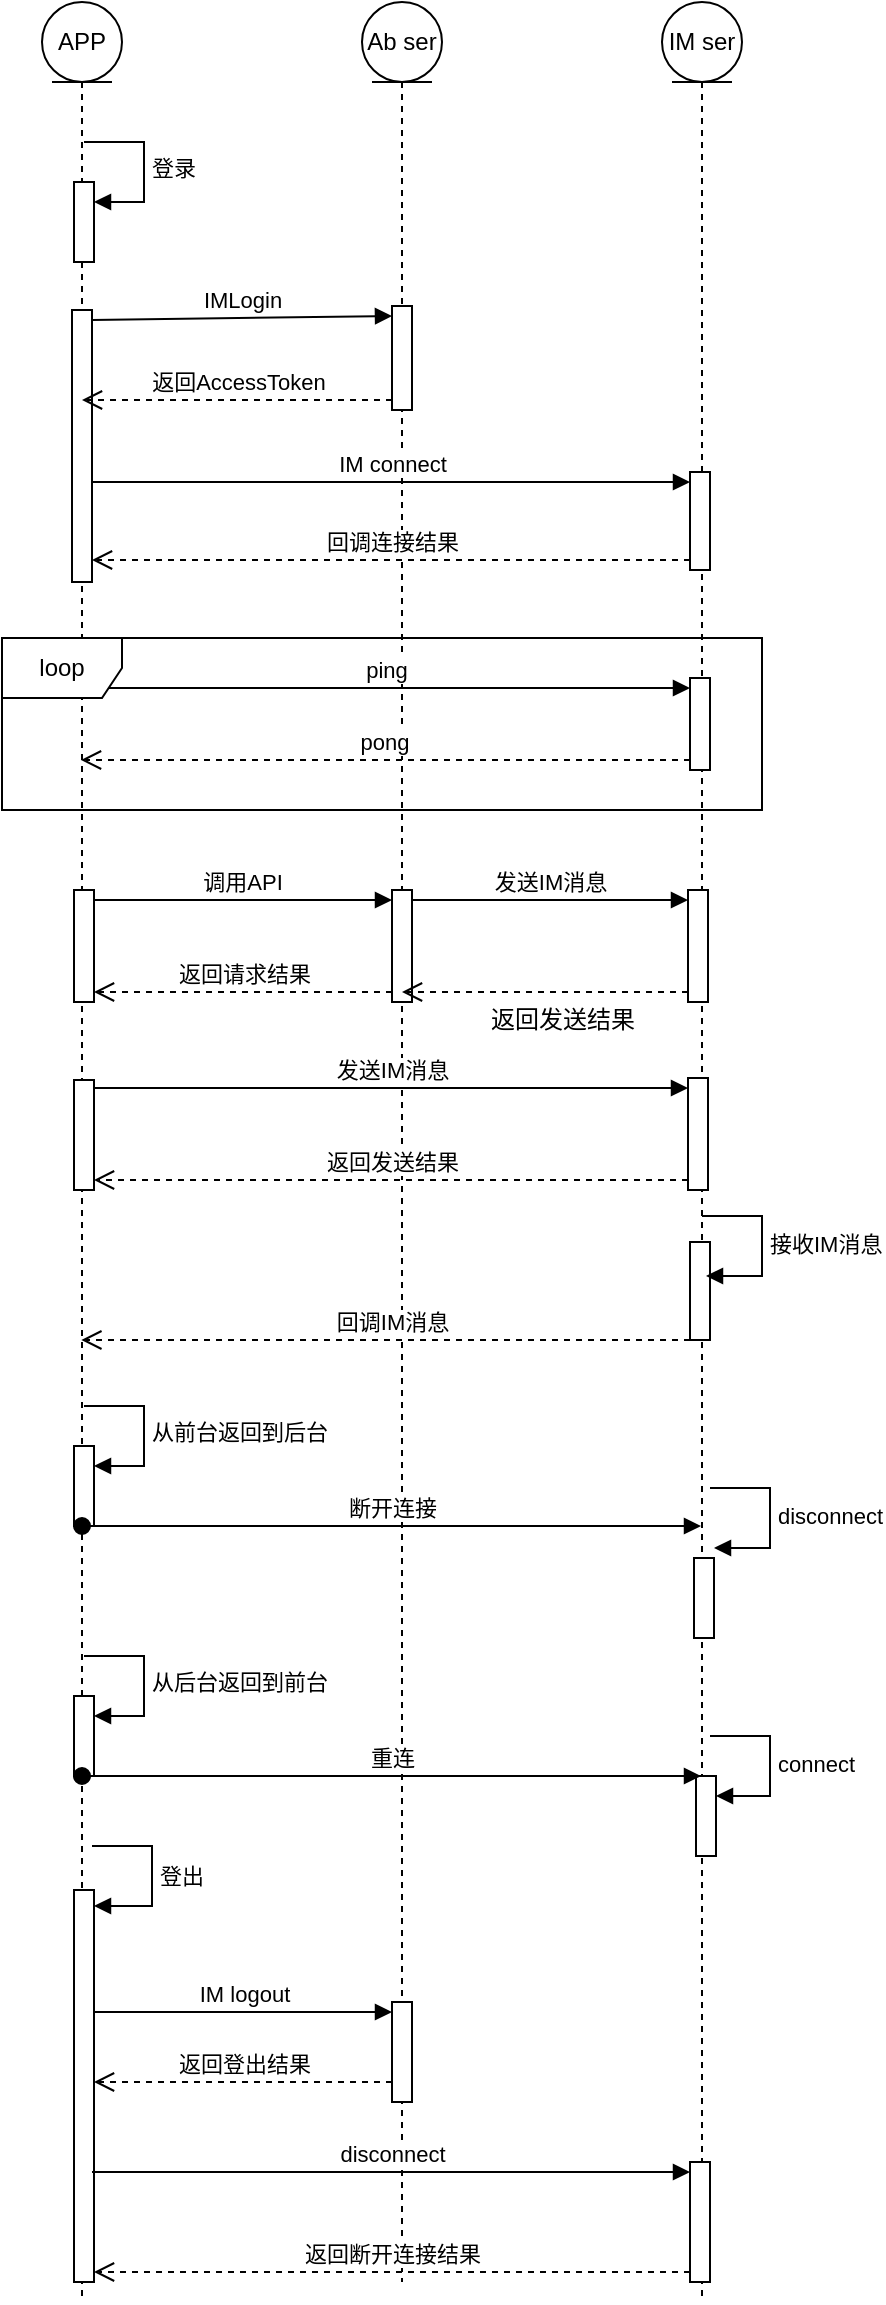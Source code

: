 <mxfile version="24.2.5" type="github">
  <diagram name="第 1 页" id="8bgii7znOBYCg8nw8WPh">
    <mxGraphModel dx="954" dy="664" grid="1" gridSize="10" guides="1" tooltips="1" connect="1" arrows="1" fold="1" page="1" pageScale="1" pageWidth="1169" pageHeight="1654" math="0" shadow="0">
      <root>
        <mxCell id="0" />
        <mxCell id="1" parent="0" />
        <mxCell id="nNclRDfmkJ6vKXNC9eAn-1" value="APP" style="shape=umlLifeline;perimeter=lifelinePerimeter;whiteSpace=wrap;html=1;container=1;dropTarget=0;collapsible=0;recursiveResize=0;outlineConnect=0;portConstraint=eastwest;newEdgeStyle={&quot;curved&quot;:0,&quot;rounded&quot;:0};participant=umlEntity;" parent="1" vertex="1">
          <mxGeometry x="160" y="50" width="40" height="1150" as="geometry" />
        </mxCell>
        <mxCell id="nNclRDfmkJ6vKXNC9eAn-5" value="" style="html=1;points=[[0,0,0,0,5],[0,1,0,0,-5],[1,0,0,0,5],[1,1,0,0,-5]];perimeter=orthogonalPerimeter;outlineConnect=0;targetShapes=umlLifeline;portConstraint=eastwest;newEdgeStyle={&quot;curved&quot;:0,&quot;rounded&quot;:0};" parent="nNclRDfmkJ6vKXNC9eAn-1" vertex="1">
          <mxGeometry x="16" y="90" width="10" height="40" as="geometry" />
        </mxCell>
        <mxCell id="nNclRDfmkJ6vKXNC9eAn-6" value="登录" style="html=1;align=left;spacingLeft=2;endArrow=block;rounded=0;edgeStyle=orthogonalEdgeStyle;curved=0;rounded=0;" parent="nNclRDfmkJ6vKXNC9eAn-1" target="nNclRDfmkJ6vKXNC9eAn-5" edge="1">
          <mxGeometry relative="1" as="geometry">
            <mxPoint x="21" y="70" as="sourcePoint" />
            <Array as="points">
              <mxPoint x="51" y="70" />
              <mxPoint x="51" y="100" />
            </Array>
          </mxGeometry>
        </mxCell>
        <mxCell id="nNclRDfmkJ6vKXNC9eAn-23" value="" style="html=1;points=[[0,0,0,0,5],[0,1,0,0,-5],[1,0,0,0,5],[1,1,0,0,-5]];perimeter=orthogonalPerimeter;outlineConnect=0;targetShapes=umlLifeline;portConstraint=eastwest;newEdgeStyle={&quot;curved&quot;:0,&quot;rounded&quot;:0};" parent="nNclRDfmkJ6vKXNC9eAn-1" vertex="1">
          <mxGeometry x="16" y="722" width="10" height="40" as="geometry" />
        </mxCell>
        <mxCell id="nNclRDfmkJ6vKXNC9eAn-24" value="从前台返回到后台" style="html=1;align=left;spacingLeft=2;endArrow=block;rounded=0;edgeStyle=orthogonalEdgeStyle;curved=0;rounded=0;" parent="nNclRDfmkJ6vKXNC9eAn-1" target="nNclRDfmkJ6vKXNC9eAn-23" edge="1">
          <mxGeometry relative="1" as="geometry">
            <mxPoint x="21" y="702" as="sourcePoint" />
            <Array as="points">
              <mxPoint x="51" y="732" />
            </Array>
          </mxGeometry>
        </mxCell>
        <mxCell id="nNclRDfmkJ6vKXNC9eAn-32" value="" style="html=1;points=[[0,0,0,0,5],[0,1,0,0,-5],[1,0,0,0,5],[1,1,0,0,-5]];perimeter=orthogonalPerimeter;outlineConnect=0;targetShapes=umlLifeline;portConstraint=eastwest;newEdgeStyle={&quot;curved&quot;:0,&quot;rounded&quot;:0};" parent="nNclRDfmkJ6vKXNC9eAn-1" vertex="1">
          <mxGeometry x="16" y="847" width="10" height="40" as="geometry" />
        </mxCell>
        <mxCell id="nNclRDfmkJ6vKXNC9eAn-33" value="从后台返回到前台" style="html=1;align=left;spacingLeft=2;endArrow=block;rounded=0;edgeStyle=orthogonalEdgeStyle;curved=0;rounded=0;" parent="nNclRDfmkJ6vKXNC9eAn-1" target="nNclRDfmkJ6vKXNC9eAn-32" edge="1">
          <mxGeometry relative="1" as="geometry">
            <mxPoint x="21" y="827" as="sourcePoint" />
            <Array as="points">
              <mxPoint x="51" y="857" />
            </Array>
          </mxGeometry>
        </mxCell>
        <mxCell id="nNclRDfmkJ6vKXNC9eAn-38" value="" style="html=1;points=[[0,0,0,0,5],[0,1,0,0,-5],[1,0,0,0,5],[1,1,0,0,-5]];perimeter=orthogonalPerimeter;outlineConnect=0;targetShapes=umlLifeline;portConstraint=eastwest;newEdgeStyle={&quot;curved&quot;:0,&quot;rounded&quot;:0};" parent="nNclRDfmkJ6vKXNC9eAn-1" vertex="1">
          <mxGeometry x="15" y="154" width="10" height="136" as="geometry" />
        </mxCell>
        <mxCell id="nNclRDfmkJ6vKXNC9eAn-47" value="" style="html=1;points=[[0,0,0,0,5],[0,1,0,0,-5],[1,0,0,0,5],[1,1,0,0,-5]];perimeter=orthogonalPerimeter;outlineConnect=0;targetShapes=umlLifeline;portConstraint=eastwest;newEdgeStyle={&quot;curved&quot;:0,&quot;rounded&quot;:0};" parent="nNclRDfmkJ6vKXNC9eAn-1" vertex="1">
          <mxGeometry x="16" y="444" width="10" height="56" as="geometry" />
        </mxCell>
        <mxCell id="Sro1t2QZs1nTXlGURhuy-2" value="" style="html=1;points=[[0,0,0,0,5],[0,1,0,0,-5],[1,0,0,0,5],[1,1,0,0,-5]];perimeter=orthogonalPerimeter;outlineConnect=0;targetShapes=umlLifeline;portConstraint=eastwest;newEdgeStyle={&quot;curved&quot;:0,&quot;rounded&quot;:0};" vertex="1" parent="nNclRDfmkJ6vKXNC9eAn-1">
          <mxGeometry x="16" y="944" width="10" height="196" as="geometry" />
        </mxCell>
        <mxCell id="Sro1t2QZs1nTXlGURhuy-3" value="登出" style="html=1;align=left;spacingLeft=2;endArrow=block;rounded=0;edgeStyle=orthogonalEdgeStyle;curved=0;rounded=0;" edge="1" parent="nNclRDfmkJ6vKXNC9eAn-1">
          <mxGeometry relative="1" as="geometry">
            <mxPoint x="25" y="922" as="sourcePoint" />
            <Array as="points">
              <mxPoint x="55" y="952" />
            </Array>
            <mxPoint x="26" y="952" as="targetPoint" />
          </mxGeometry>
        </mxCell>
        <mxCell id="nNclRDfmkJ6vKXNC9eAn-2" value="Ab ser" style="shape=umlLifeline;perimeter=lifelinePerimeter;whiteSpace=wrap;html=1;container=1;dropTarget=0;collapsible=0;recursiveResize=0;outlineConnect=0;portConstraint=eastwest;newEdgeStyle={&quot;curved&quot;:0,&quot;rounded&quot;:0};participant=umlEntity;" parent="1" vertex="1">
          <mxGeometry x="320" y="50" width="40" height="1140" as="geometry" />
        </mxCell>
        <mxCell id="nNclRDfmkJ6vKXNC9eAn-11" value="" style="html=1;points=[[0,0,0,0,5],[0,1,0,0,-5],[1,0,0,0,5],[1,1,0,0,-5]];perimeter=orthogonalPerimeter;outlineConnect=0;targetShapes=umlLifeline;portConstraint=eastwest;newEdgeStyle={&quot;curved&quot;:0,&quot;rounded&quot;:0};" parent="nNclRDfmkJ6vKXNC9eAn-2" vertex="1">
          <mxGeometry x="15" y="152" width="10" height="52" as="geometry" />
        </mxCell>
        <mxCell id="nNclRDfmkJ6vKXNC9eAn-44" value="" style="html=1;points=[[0,0,0,0,5],[0,1,0,0,-5],[1,0,0,0,5],[1,1,0,0,-5]];perimeter=orthogonalPerimeter;outlineConnect=0;targetShapes=umlLifeline;portConstraint=eastwest;newEdgeStyle={&quot;curved&quot;:0,&quot;rounded&quot;:0};" parent="nNclRDfmkJ6vKXNC9eAn-2" vertex="1">
          <mxGeometry x="15" y="444" width="10" height="56" as="geometry" />
        </mxCell>
        <mxCell id="Sro1t2QZs1nTXlGURhuy-4" value="" style="html=1;points=[[0,0,0,0,5],[0,1,0,0,-5],[1,0,0,0,5],[1,1,0,0,-5]];perimeter=orthogonalPerimeter;outlineConnect=0;targetShapes=umlLifeline;portConstraint=eastwest;newEdgeStyle={&quot;curved&quot;:0,&quot;rounded&quot;:0};" vertex="1" parent="nNclRDfmkJ6vKXNC9eAn-2">
          <mxGeometry x="15" y="1000" width="10" height="50" as="geometry" />
        </mxCell>
        <mxCell id="nNclRDfmkJ6vKXNC9eAn-4" value="IM&amp;nbsp;&lt;span style=&quot;background-color: initial;&quot;&gt;ser&lt;/span&gt;" style="shape=umlLifeline;perimeter=lifelinePerimeter;whiteSpace=wrap;html=1;container=1;dropTarget=0;collapsible=0;recursiveResize=0;outlineConnect=0;portConstraint=eastwest;newEdgeStyle={&quot;curved&quot;:0,&quot;rounded&quot;:0};participant=umlEntity;" parent="1" vertex="1">
          <mxGeometry x="470" y="50" width="40" height="1150" as="geometry" />
        </mxCell>
        <mxCell id="nNclRDfmkJ6vKXNC9eAn-14" value="" style="html=1;points=[[0,0,0,0,5],[0,1,0,0,-5],[1,0,0,0,5],[1,1,0,0,-5]];perimeter=orthogonalPerimeter;outlineConnect=0;targetShapes=umlLifeline;portConstraint=eastwest;newEdgeStyle={&quot;curved&quot;:0,&quot;rounded&quot;:0};" parent="nNclRDfmkJ6vKXNC9eAn-4" vertex="1">
          <mxGeometry x="14" y="235" width="10" height="49" as="geometry" />
        </mxCell>
        <mxCell id="nNclRDfmkJ6vKXNC9eAn-17" value="" style="html=1;points=[[0,0,0,0,5],[0,1,0,0,-5],[1,0,0,0,5],[1,1,0,0,-5]];perimeter=orthogonalPerimeter;outlineConnect=0;targetShapes=umlLifeline;portConstraint=eastwest;newEdgeStyle={&quot;curved&quot;:0,&quot;rounded&quot;:0};" parent="nNclRDfmkJ6vKXNC9eAn-4" vertex="1">
          <mxGeometry x="14" y="338" width="10" height="46" as="geometry" />
        </mxCell>
        <mxCell id="nNclRDfmkJ6vKXNC9eAn-21" value="" style="html=1;points=[[0,0,0,0,5],[0,1,0,0,-5],[1,0,0,0,5],[1,1,0,0,-5]];perimeter=orthogonalPerimeter;outlineConnect=0;targetShapes=umlLifeline;portConstraint=eastwest;newEdgeStyle={&quot;curved&quot;:0,&quot;rounded&quot;:0};" parent="nNclRDfmkJ6vKXNC9eAn-4" vertex="1">
          <mxGeometry x="14" y="620" width="10" height="49" as="geometry" />
        </mxCell>
        <mxCell id="nNclRDfmkJ6vKXNC9eAn-30" value="" style="html=1;points=[[0,0,0,0,5],[0,1,0,0,-5],[1,0,0,0,5],[1,1,0,0,-5]];perimeter=orthogonalPerimeter;outlineConnect=0;targetShapes=umlLifeline;portConstraint=eastwest;newEdgeStyle={&quot;curved&quot;:0,&quot;rounded&quot;:0};" parent="nNclRDfmkJ6vKXNC9eAn-4" vertex="1">
          <mxGeometry x="16" y="778" width="10" height="40" as="geometry" />
        </mxCell>
        <mxCell id="nNclRDfmkJ6vKXNC9eAn-31" value="disconnect" style="html=1;align=left;spacingLeft=2;endArrow=block;rounded=0;edgeStyle=orthogonalEdgeStyle;curved=0;rounded=0;" parent="nNclRDfmkJ6vKXNC9eAn-4" edge="1">
          <mxGeometry relative="1" as="geometry">
            <mxPoint x="24" y="743" as="sourcePoint" />
            <Array as="points">
              <mxPoint x="54" y="773" />
            </Array>
            <mxPoint x="26" y="773" as="targetPoint" />
          </mxGeometry>
        </mxCell>
        <mxCell id="nNclRDfmkJ6vKXNC9eAn-35" value="" style="html=1;points=[[0,0,0,0,5],[0,1,0,0,-5],[1,0,0,0,5],[1,1,0,0,-5]];perimeter=orthogonalPerimeter;outlineConnect=0;targetShapes=umlLifeline;portConstraint=eastwest;newEdgeStyle={&quot;curved&quot;:0,&quot;rounded&quot;:0};" parent="nNclRDfmkJ6vKXNC9eAn-4" vertex="1">
          <mxGeometry x="17" y="887" width="10" height="40" as="geometry" />
        </mxCell>
        <mxCell id="nNclRDfmkJ6vKXNC9eAn-36" value="connect" style="html=1;align=left;spacingLeft=2;endArrow=block;rounded=0;edgeStyle=orthogonalEdgeStyle;curved=0;rounded=0;" parent="nNclRDfmkJ6vKXNC9eAn-4" target="nNclRDfmkJ6vKXNC9eAn-35" edge="1">
          <mxGeometry relative="1" as="geometry">
            <mxPoint x="24" y="867" as="sourcePoint" />
            <Array as="points">
              <mxPoint x="54" y="897" />
            </Array>
          </mxGeometry>
        </mxCell>
        <mxCell id="nNclRDfmkJ6vKXNC9eAn-50" value="" style="html=1;points=[[0,0,0,0,5],[0,1,0,0,-5],[1,0,0,0,5],[1,1,0,0,-5]];perimeter=orthogonalPerimeter;outlineConnect=0;targetShapes=umlLifeline;portConstraint=eastwest;newEdgeStyle={&quot;curved&quot;:0,&quot;rounded&quot;:0};" parent="nNclRDfmkJ6vKXNC9eAn-4" vertex="1">
          <mxGeometry x="13" y="444" width="10" height="56" as="geometry" />
        </mxCell>
        <mxCell id="Sro1t2QZs1nTXlGURhuy-8" value="" style="html=1;points=[[0,0,0,0,5],[0,1,0,0,-5],[1,0,0,0,5],[1,1,0,0,-5]];perimeter=orthogonalPerimeter;outlineConnect=0;targetShapes=umlLifeline;portConstraint=eastwest;newEdgeStyle={&quot;curved&quot;:0,&quot;rounded&quot;:0};" vertex="1" parent="nNclRDfmkJ6vKXNC9eAn-4">
          <mxGeometry x="14" y="1080" width="10" height="60" as="geometry" />
        </mxCell>
        <mxCell id="nNclRDfmkJ6vKXNC9eAn-12" value="IMLogin" style="html=1;verticalAlign=bottom;endArrow=block;curved=0;rounded=0;entryX=0;entryY=0;entryDx=0;entryDy=5;exitX=1;exitY=0;exitDx=0;exitDy=5;exitPerimeter=0;" parent="1" source="nNclRDfmkJ6vKXNC9eAn-38" target="nNclRDfmkJ6vKXNC9eAn-11" edge="1">
          <mxGeometry relative="1" as="geometry">
            <mxPoint x="190" y="207" as="sourcePoint" />
          </mxGeometry>
        </mxCell>
        <mxCell id="nNclRDfmkJ6vKXNC9eAn-13" value="返回AccessToken" style="html=1;verticalAlign=bottom;endArrow=open;dashed=1;endSize=8;curved=0;rounded=0;exitX=0;exitY=1;exitDx=0;exitDy=-5;" parent="1" source="nNclRDfmkJ6vKXNC9eAn-11" target="nNclRDfmkJ6vKXNC9eAn-1" edge="1">
          <mxGeometry relative="1" as="geometry">
            <mxPoint x="190" y="249" as="targetPoint" />
          </mxGeometry>
        </mxCell>
        <mxCell id="nNclRDfmkJ6vKXNC9eAn-15" value="IM connect" style="html=1;verticalAlign=bottom;endArrow=block;curved=0;rounded=0;entryX=0;entryY=0;entryDx=0;entryDy=5;" parent="1" target="nNclRDfmkJ6vKXNC9eAn-14" edge="1">
          <mxGeometry relative="1" as="geometry">
            <mxPoint x="185" y="290" as="sourcePoint" />
          </mxGeometry>
        </mxCell>
        <mxCell id="nNclRDfmkJ6vKXNC9eAn-16" value="回调连接结果" style="html=1;verticalAlign=bottom;endArrow=open;dashed=1;endSize=8;curved=0;rounded=0;exitX=0;exitY=1;exitDx=0;exitDy=-5;" parent="1" source="nNclRDfmkJ6vKXNC9eAn-14" edge="1">
          <mxGeometry relative="1" as="geometry">
            <mxPoint x="185" y="329" as="targetPoint" />
          </mxGeometry>
        </mxCell>
        <mxCell id="nNclRDfmkJ6vKXNC9eAn-18" value="ping" style="html=1;verticalAlign=bottom;endArrow=block;curved=0;rounded=0;entryX=0;entryY=0;entryDx=0;entryDy=5;" parent="1" target="nNclRDfmkJ6vKXNC9eAn-17" edge="1">
          <mxGeometry relative="1" as="geometry">
            <mxPoint x="179.667" y="393" as="sourcePoint" />
          </mxGeometry>
        </mxCell>
        <mxCell id="nNclRDfmkJ6vKXNC9eAn-19" value="pong" style="html=1;verticalAlign=bottom;endArrow=open;dashed=1;endSize=8;curved=0;rounded=0;exitX=0;exitY=1;exitDx=0;exitDy=-5;" parent="1" source="nNclRDfmkJ6vKXNC9eAn-17" edge="1">
          <mxGeometry relative="1" as="geometry">
            <mxPoint x="179.5" y="429" as="targetPoint" />
          </mxGeometry>
        </mxCell>
        <mxCell id="nNclRDfmkJ6vKXNC9eAn-20" value="loop" style="shape=umlFrame;whiteSpace=wrap;html=1;pointerEvents=0;" parent="1" vertex="1">
          <mxGeometry x="140" y="368" width="380" height="86" as="geometry" />
        </mxCell>
        <mxCell id="nNclRDfmkJ6vKXNC9eAn-22" value="回调IM消息" style="html=1;verticalAlign=bottom;endArrow=open;dashed=1;endSize=8;curved=0;rounded=0;" parent="1" edge="1">
          <mxGeometry relative="1" as="geometry">
            <mxPoint x="490" y="719" as="sourcePoint" />
            <mxPoint x="179.667" y="719" as="targetPoint" />
          </mxGeometry>
        </mxCell>
        <mxCell id="nNclRDfmkJ6vKXNC9eAn-29" value="断开连接" style="html=1;verticalAlign=bottom;startArrow=oval;startFill=1;endArrow=block;startSize=8;curved=0;rounded=0;" parent="1" edge="1">
          <mxGeometry width="60" relative="1" as="geometry">
            <mxPoint x="180" y="812" as="sourcePoint" />
            <mxPoint x="489.5" y="812" as="targetPoint" />
          </mxGeometry>
        </mxCell>
        <mxCell id="nNclRDfmkJ6vKXNC9eAn-34" value="重连" style="html=1;verticalAlign=bottom;startArrow=oval;startFill=1;endArrow=block;startSize=8;curved=0;rounded=0;" parent="1" edge="1">
          <mxGeometry width="60" relative="1" as="geometry">
            <mxPoint x="180" y="937" as="sourcePoint" />
            <mxPoint x="489.5" y="937" as="targetPoint" />
          </mxGeometry>
        </mxCell>
        <mxCell id="nNclRDfmkJ6vKXNC9eAn-45" value="调用API" style="html=1;verticalAlign=bottom;endArrow=block;curved=0;rounded=0;entryX=0;entryY=0;entryDx=0;entryDy=5;exitX=1;exitY=0;exitDx=0;exitDy=5;exitPerimeter=0;" parent="1" source="nNclRDfmkJ6vKXNC9eAn-47" target="nNclRDfmkJ6vKXNC9eAn-44" edge="1">
          <mxGeometry x="-0.004" relative="1" as="geometry">
            <mxPoint x="265" y="499" as="sourcePoint" />
            <mxPoint as="offset" />
          </mxGeometry>
        </mxCell>
        <mxCell id="nNclRDfmkJ6vKXNC9eAn-46" value="返回请求结果" style="html=1;verticalAlign=bottom;endArrow=open;dashed=1;endSize=8;curved=0;rounded=0;exitX=0;exitY=1;exitDx=0;exitDy=-5;entryX=1;entryY=1;entryDx=0;entryDy=-5;entryPerimeter=0;" parent="1" source="nNclRDfmkJ6vKXNC9eAn-44" target="nNclRDfmkJ6vKXNC9eAn-47" edge="1">
          <mxGeometry relative="1" as="geometry">
            <mxPoint x="265" y="569" as="targetPoint" />
          </mxGeometry>
        </mxCell>
        <mxCell id="nNclRDfmkJ6vKXNC9eAn-51" value="发送IM消息" style="html=1;verticalAlign=bottom;endArrow=block;curved=0;rounded=0;entryX=0;entryY=0;entryDx=0;entryDy=5;exitX=1;exitY=0;exitDx=0;exitDy=5;exitPerimeter=0;" parent="1" source="nNclRDfmkJ6vKXNC9eAn-44" target="nNclRDfmkJ6vKXNC9eAn-50" edge="1">
          <mxGeometry relative="1" as="geometry">
            <mxPoint x="413" y="499" as="sourcePoint" />
          </mxGeometry>
        </mxCell>
        <mxCell id="nNclRDfmkJ6vKXNC9eAn-52" value="" style="html=1;verticalAlign=bottom;endArrow=open;dashed=1;endSize=8;curved=0;rounded=0;exitX=0;exitY=1;exitDx=0;exitDy=-5;" parent="1" source="nNclRDfmkJ6vKXNC9eAn-50" target="nNclRDfmkJ6vKXNC9eAn-2" edge="1">
          <mxGeometry relative="1" as="geometry">
            <mxPoint x="339.5" y="569" as="targetPoint" />
          </mxGeometry>
        </mxCell>
        <mxCell id="nNclRDfmkJ6vKXNC9eAn-53" value="返回发送结果" style="text;html=1;align=center;verticalAlign=middle;resizable=0;points=[];autosize=1;strokeColor=none;fillColor=none;" parent="1" vertex="1">
          <mxGeometry x="370" y="544" width="100" height="30" as="geometry" />
        </mxCell>
        <mxCell id="nNclRDfmkJ6vKXNC9eAn-57" value="" style="html=1;points=[[0,0,0,0,5],[0,1,0,0,-5],[1,0,0,0,5],[1,1,0,0,-5]];perimeter=orthogonalPerimeter;outlineConnect=0;targetShapes=umlLifeline;portConstraint=eastwest;newEdgeStyle={&quot;curved&quot;:0,&quot;rounded&quot;:0};" parent="1" vertex="1">
          <mxGeometry x="176" y="589" width="10" height="55" as="geometry" />
        </mxCell>
        <mxCell id="nNclRDfmkJ6vKXNC9eAn-54" value="" style="html=1;points=[[0,0,0,0,5],[0,1,0,0,-5],[1,0,0,0,5],[1,1,0,0,-5]];perimeter=orthogonalPerimeter;outlineConnect=0;targetShapes=umlLifeline;portConstraint=eastwest;newEdgeStyle={&quot;curved&quot;:0,&quot;rounded&quot;:0};" parent="1" vertex="1">
          <mxGeometry x="483" y="588" width="10" height="56" as="geometry" />
        </mxCell>
        <mxCell id="nNclRDfmkJ6vKXNC9eAn-55" value="发送IM消息" style="html=1;verticalAlign=bottom;endArrow=block;curved=0;rounded=0;entryX=0;entryY=0;entryDx=0;entryDy=5;" parent="1" source="nNclRDfmkJ6vKXNC9eAn-57" target="nNclRDfmkJ6vKXNC9eAn-54" edge="1">
          <mxGeometry x="-0.001" relative="1" as="geometry">
            <mxPoint x="413" y="593" as="sourcePoint" />
            <mxPoint as="offset" />
          </mxGeometry>
        </mxCell>
        <mxCell id="nNclRDfmkJ6vKXNC9eAn-56" value="返回发送结果" style="html=1;verticalAlign=bottom;endArrow=open;dashed=1;endSize=8;curved=0;rounded=0;exitX=0;exitY=1;exitDx=0;exitDy=-5;" parent="1" source="nNclRDfmkJ6vKXNC9eAn-54" target="nNclRDfmkJ6vKXNC9eAn-57" edge="1">
          <mxGeometry relative="1" as="geometry">
            <mxPoint x="413" y="663" as="targetPoint" />
          </mxGeometry>
        </mxCell>
        <mxCell id="Sro1t2QZs1nTXlGURhuy-1" value="接收IM消息" style="html=1;align=left;spacingLeft=2;endArrow=block;rounded=0;edgeStyle=orthogonalEdgeStyle;curved=0;rounded=0;" edge="1" parent="1">
          <mxGeometry relative="1" as="geometry">
            <mxPoint x="490" y="657" as="sourcePoint" />
            <Array as="points">
              <mxPoint x="520" y="687" />
            </Array>
            <mxPoint x="492" y="687" as="targetPoint" />
          </mxGeometry>
        </mxCell>
        <mxCell id="Sro1t2QZs1nTXlGURhuy-5" value="IM logout" style="html=1;verticalAlign=bottom;endArrow=block;curved=0;rounded=0;entryX=0;entryY=0;entryDx=0;entryDy=5;" edge="1" target="Sro1t2QZs1nTXlGURhuy-4" parent="1">
          <mxGeometry relative="1" as="geometry">
            <mxPoint x="186" y="1055" as="sourcePoint" />
          </mxGeometry>
        </mxCell>
        <mxCell id="Sro1t2QZs1nTXlGURhuy-6" value="返回登出结果" style="html=1;verticalAlign=bottom;endArrow=open;dashed=1;endSize=8;curved=0;rounded=0;" edge="1" parent="1">
          <mxGeometry relative="1" as="geometry">
            <mxPoint x="186" y="1090" as="targetPoint" />
            <mxPoint x="335" y="1090" as="sourcePoint" />
          </mxGeometry>
        </mxCell>
        <mxCell id="Sro1t2QZs1nTXlGURhuy-9" value="disconnect" style="html=1;verticalAlign=bottom;endArrow=block;curved=0;rounded=0;entryX=0;entryY=0;entryDx=0;entryDy=5;exitX=1;exitY=0;exitDx=0;exitDy=5;exitPerimeter=0;" edge="1" target="Sro1t2QZs1nTXlGURhuy-8" parent="1">
          <mxGeometry relative="1" as="geometry">
            <mxPoint x="185" y="1135" as="sourcePoint" />
          </mxGeometry>
        </mxCell>
        <mxCell id="Sro1t2QZs1nTXlGURhuy-10" value="返回断开连接结果" style="html=1;verticalAlign=bottom;endArrow=open;dashed=1;endSize=8;curved=0;rounded=0;exitX=0;exitY=1;exitDx=0;exitDy=-5;entryX=1;entryY=1;entryDx=0;entryDy=-5;entryPerimeter=0;" edge="1" source="Sro1t2QZs1nTXlGURhuy-8" parent="1" target="Sro1t2QZs1nTXlGURhuy-2">
          <mxGeometry relative="1" as="geometry">
            <mxPoint x="190" y="1185" as="targetPoint" />
          </mxGeometry>
        </mxCell>
      </root>
    </mxGraphModel>
  </diagram>
</mxfile>
